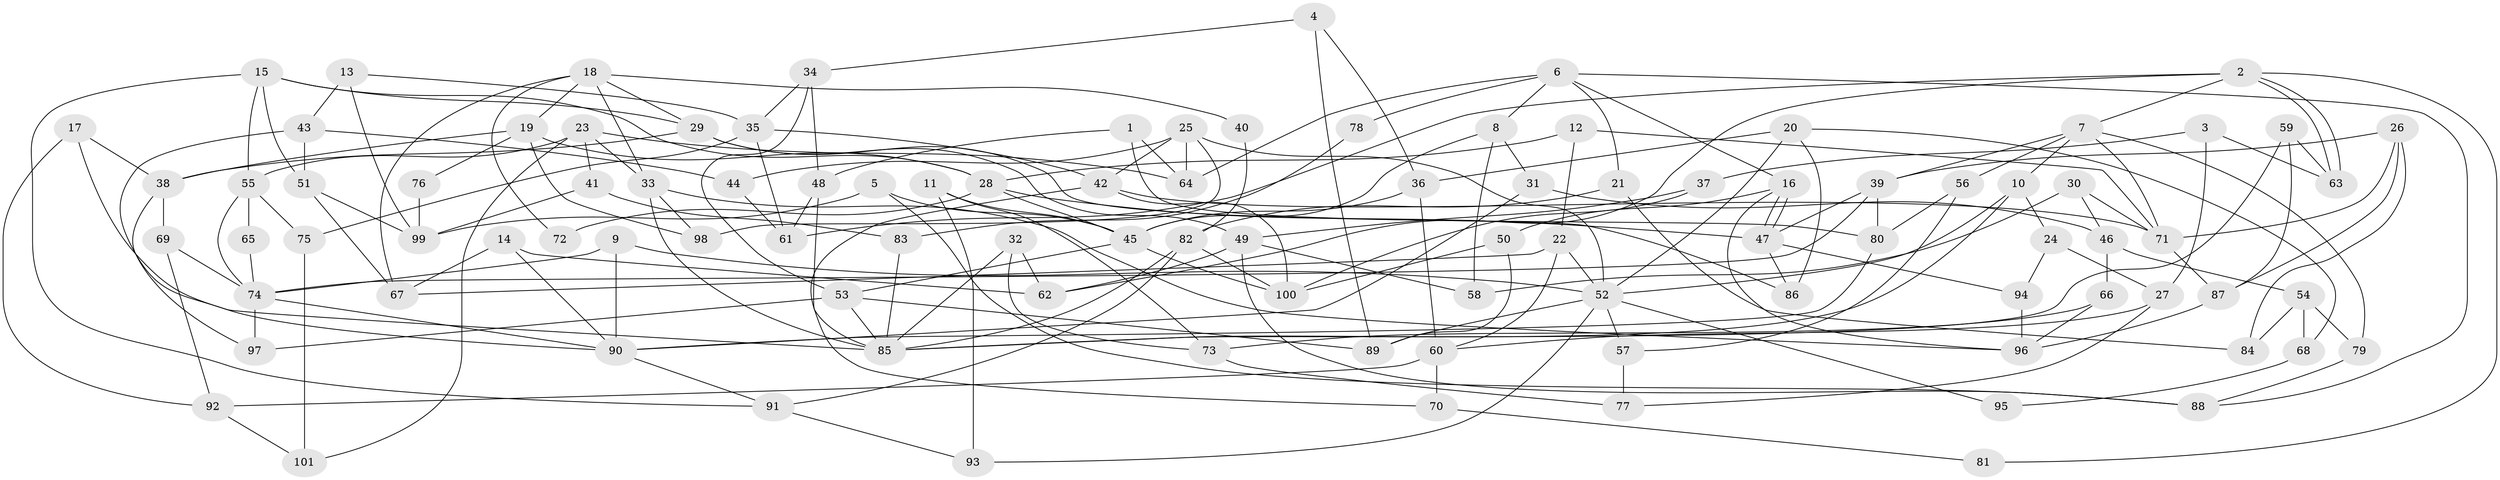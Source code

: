 // coarse degree distribution, {5: 0.22727272727272727, 6: 0.10606060606060606, 4: 0.09090909090909091, 3: 0.2878787878787879, 8: 0.030303030303030304, 7: 0.12121212121212122, 9: 0.030303030303030304, 10: 0.015151515151515152, 2: 0.07575757575757576, 12: 0.015151515151515152}
// Generated by graph-tools (version 1.1) at 2025/52/02/27/25 19:52:05]
// undirected, 101 vertices, 202 edges
graph export_dot {
graph [start="1"]
  node [color=gray90,style=filled];
  1;
  2;
  3;
  4;
  5;
  6;
  7;
  8;
  9;
  10;
  11;
  12;
  13;
  14;
  15;
  16;
  17;
  18;
  19;
  20;
  21;
  22;
  23;
  24;
  25;
  26;
  27;
  28;
  29;
  30;
  31;
  32;
  33;
  34;
  35;
  36;
  37;
  38;
  39;
  40;
  41;
  42;
  43;
  44;
  45;
  46;
  47;
  48;
  49;
  50;
  51;
  52;
  53;
  54;
  55;
  56;
  57;
  58;
  59;
  60;
  61;
  62;
  63;
  64;
  65;
  66;
  67;
  68;
  69;
  70;
  71;
  72;
  73;
  74;
  75;
  76;
  77;
  78;
  79;
  80;
  81;
  82;
  83;
  84;
  85;
  86;
  87;
  88;
  89;
  90;
  91;
  92;
  93;
  94;
  95;
  96;
  97;
  98;
  99;
  100;
  101;
  1 -- 64;
  1 -- 48;
  1 -- 86;
  2 -- 62;
  2 -- 63;
  2 -- 63;
  2 -- 7;
  2 -- 61;
  2 -- 81;
  3 -- 63;
  3 -- 27;
  3 -- 37;
  4 -- 34;
  4 -- 89;
  4 -- 36;
  5 -- 45;
  5 -- 99;
  5 -- 88;
  6 -- 16;
  6 -- 88;
  6 -- 8;
  6 -- 21;
  6 -- 64;
  6 -- 78;
  7 -- 39;
  7 -- 10;
  7 -- 56;
  7 -- 71;
  7 -- 79;
  8 -- 45;
  8 -- 31;
  8 -- 58;
  9 -- 74;
  9 -- 90;
  9 -- 52;
  10 -- 52;
  10 -- 24;
  10 -- 85;
  11 -- 45;
  11 -- 93;
  11 -- 73;
  12 -- 71;
  12 -- 22;
  12 -- 28;
  13 -- 43;
  13 -- 35;
  13 -- 99;
  14 -- 67;
  14 -- 90;
  14 -- 62;
  15 -- 28;
  15 -- 55;
  15 -- 29;
  15 -- 51;
  15 -- 91;
  16 -- 50;
  16 -- 47;
  16 -- 47;
  16 -- 96;
  17 -- 92;
  17 -- 85;
  17 -- 38;
  18 -- 29;
  18 -- 19;
  18 -- 33;
  18 -- 40;
  18 -- 67;
  18 -- 72;
  19 -- 28;
  19 -- 38;
  19 -- 76;
  19 -- 98;
  20 -- 86;
  20 -- 52;
  20 -- 36;
  20 -- 68;
  21 -- 82;
  21 -- 84;
  22 -- 67;
  22 -- 52;
  22 -- 60;
  23 -- 64;
  23 -- 33;
  23 -- 41;
  23 -- 55;
  23 -- 101;
  24 -- 27;
  24 -- 94;
  25 -- 98;
  25 -- 42;
  25 -- 44;
  25 -- 52;
  25 -- 64;
  26 -- 71;
  26 -- 39;
  26 -- 84;
  26 -- 87;
  27 -- 60;
  27 -- 77;
  28 -- 47;
  28 -- 45;
  28 -- 72;
  29 -- 80;
  29 -- 38;
  29 -- 49;
  30 -- 71;
  30 -- 46;
  30 -- 58;
  31 -- 90;
  31 -- 46;
  32 -- 73;
  32 -- 62;
  32 -- 85;
  33 -- 85;
  33 -- 96;
  33 -- 98;
  34 -- 53;
  34 -- 35;
  34 -- 48;
  35 -- 61;
  35 -- 42;
  35 -- 75;
  36 -- 45;
  36 -- 60;
  37 -- 49;
  37 -- 100;
  38 -- 69;
  38 -- 97;
  39 -- 74;
  39 -- 47;
  39 -- 80;
  40 -- 82;
  41 -- 99;
  41 -- 83;
  42 -- 71;
  42 -- 100;
  42 -- 70;
  43 -- 90;
  43 -- 44;
  43 -- 51;
  44 -- 61;
  45 -- 53;
  45 -- 100;
  46 -- 54;
  46 -- 66;
  47 -- 94;
  47 -- 86;
  48 -- 85;
  48 -- 61;
  49 -- 58;
  49 -- 62;
  49 -- 88;
  50 -- 89;
  50 -- 100;
  51 -- 67;
  51 -- 99;
  52 -- 57;
  52 -- 89;
  52 -- 93;
  52 -- 95;
  53 -- 85;
  53 -- 89;
  53 -- 97;
  54 -- 79;
  54 -- 84;
  54 -- 68;
  55 -- 75;
  55 -- 65;
  55 -- 74;
  56 -- 80;
  56 -- 57;
  57 -- 77;
  59 -- 87;
  59 -- 85;
  59 -- 63;
  60 -- 70;
  60 -- 92;
  65 -- 74;
  66 -- 96;
  66 -- 73;
  68 -- 95;
  69 -- 74;
  69 -- 92;
  70 -- 81;
  71 -- 87;
  73 -- 77;
  74 -- 97;
  74 -- 90;
  75 -- 101;
  76 -- 99;
  78 -- 83;
  79 -- 88;
  80 -- 90;
  82 -- 85;
  82 -- 100;
  82 -- 91;
  83 -- 85;
  87 -- 96;
  90 -- 91;
  91 -- 93;
  92 -- 101;
  94 -- 96;
}
